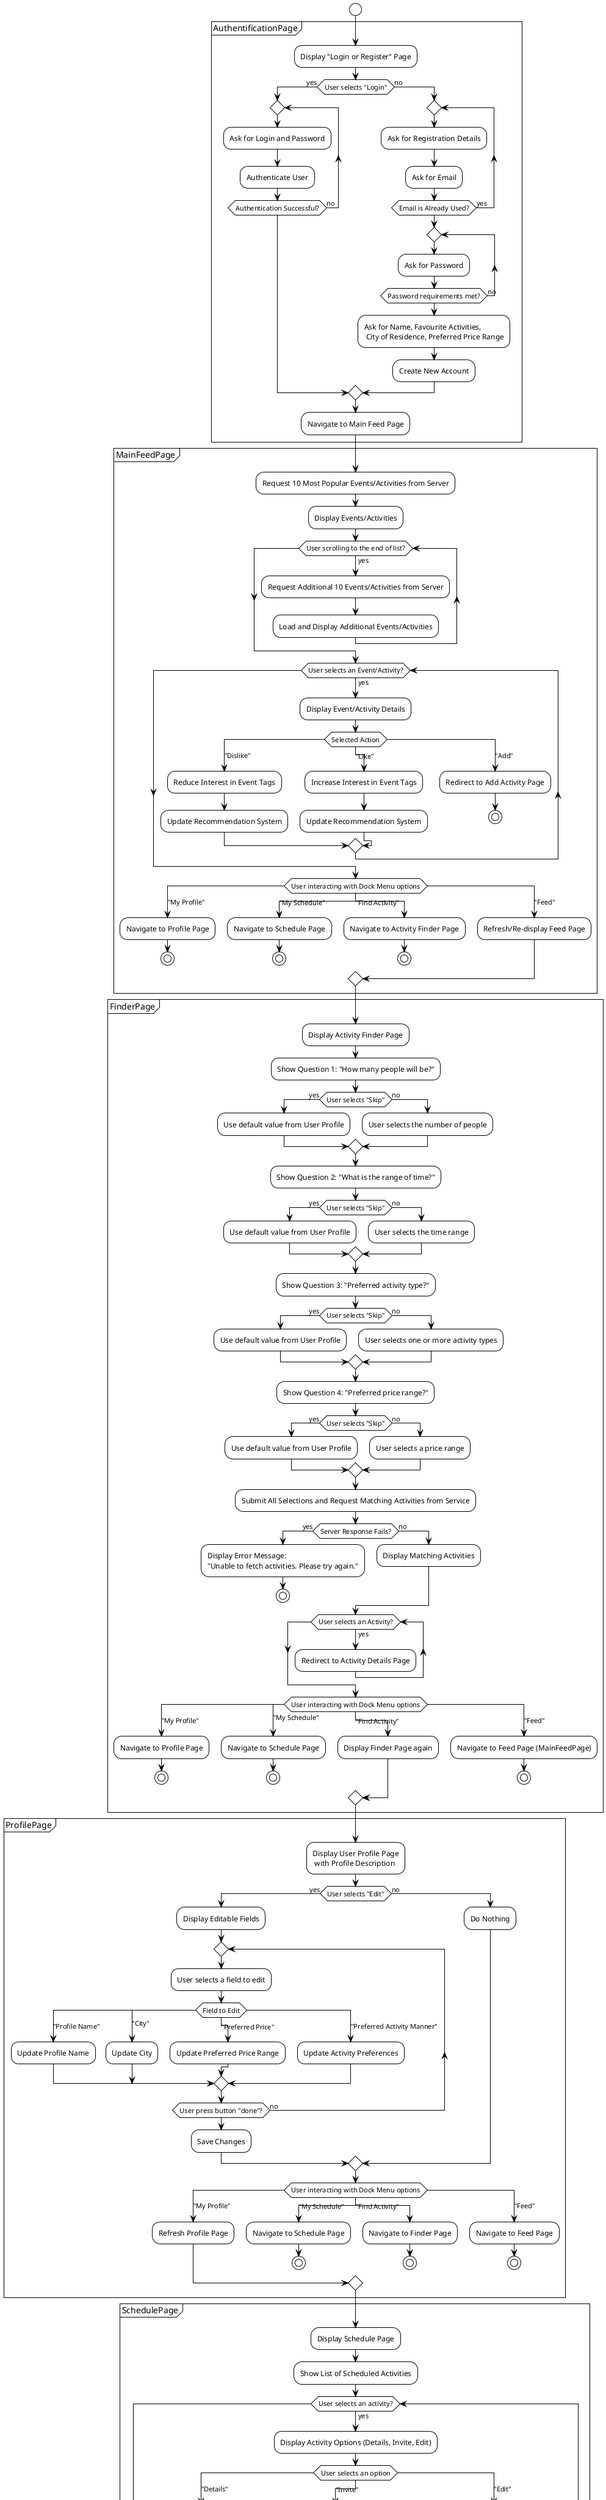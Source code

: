 @startuml

!theme plain
skinparam packageStyle rectangle

start

'==============================
' AuthentificationPage Diagram
'==============================
partition "AuthentificationPage" {
  :Display "Login or Register" Page;
  if (User selects "Login") then (yes)
    repeat
      :Ask for Login and Password;
      :Authenticate User;
    repeat while (Authentication Successful?) is (no)
  else (no)
    repeat
      :Ask for Registration Details;
      :Ask for Email;
    repeat while (Email is Already Used?) is (yes)

    repeat
      :Ask for Password;
    repeat while (Password requirements met?) is (no)

    :Ask for Name, Favourite Activities,
     City of Residence, Preferred Price Range;
    :Create New Account;
  endif

  ' Once authenticated or registered successfully:
  :Navigate to Main Feed Page;
}

'==============================
' MainFeedPage Diagram
'==============================
partition "MainFeedPage" {
  :Request 10 Most Popular Events/Activities from Server;
  :Display Events/Activities;

  while (User scrolling to the end of list?) is (yes)
    :Request Additional 10 Events/Activities from Server;
    :Load and Display Additional Events/Activities;
  endwhile

  while (User selects an Event/Activity?) is (yes)
    :Display Event/Activity Details;
    switch (Selected Action)
      case ("Dislike")
        :Reduce Interest in Event Tags;
        :Update Recommendation System;
        'Return to MainFeedPage display
      case ("Like")
        :Increase Interest in Event Tags;
        :Update Recommendation System;
        'Return to MainFeedPage display
      case ("Add")
        :Redirect to Add Activity Page;
        stop
    endswitch
  endwhile

  ' Dock Menu interactions from Main Feed
  switch (User interacting with Dock Menu options)
    case ("My Profile")
      :Navigate to Profile Page;
      stop
    case ("My Schedule")
      :Navigate to Schedule Page;
      stop
    case ("Find Activity")
      :Navigate to Activity Finder Page;
      stop
    case ("Feed")
      :Refresh/Re-display Feed Page;
      ' Remain on MainFeedPage
  endswitch
}

'==============================
' FinderPage Diagram
'==============================
partition "FinderPage" {
  :Display Activity Finder Page;

  :Show Question 1: "How many people will be?";
  if (User selects "Skip") then (yes)
    :Use default value from User Profile;
  else (no)
    :User selects the number of people;
  endif

  :Show Question 2: "What is the range of time?";
  if (User selects "Skip") then (yes)
    :Use default value from User Profile;
  else (no)
    :User selects the time range;
  endif

  :Show Question 3: "Preferred activity type?";
  if (User selects "Skip") then (yes)
    :Use default value from User Profile;
  else (no)
    :User selects one or more activity types;
  endif

  :Show Question 4: "Preferred price range?";
  if (User selects "Skip") then (yes)
    :Use default value from User Profile;
  else (no)
    :User selects a price range;
  endif

  :Submit All Selections and Request Matching Activities from Service;
  if (Server Response Fails?) then (yes)
    :Display Error Message:
    "Unable to fetch activities. Please try again.";
    stop
  else (no)
    :Display Matching Activities;
  endif

  while (User selects an Activity?) is (yes)
    :Redirect to Activity Details Page;
    ' After viewing details, user might return here or go elsewhere
  endwhile

  ' Dock Menu interactions from Finder
  switch (User interacting with Dock Menu options)
    case ("My Profile")
      :Navigate to Profile Page;
      stop
    case ("My Schedule")
      :Navigate to Schedule Page;
      stop
    case ("Find Activity")
      :Display Finder Page again;
      ' Remain on FinderPage
    case ("Feed")
      :Navigate to Feed Page (MainFeedPage);
      stop
  endswitch
}

'==============================
' ProfilePage Diagram
'==============================
partition "ProfilePage" {
  :Display User Profile Page
   with Profile Description;

  if (User selects "Edit") then (yes)
    :Display Editable Fields;
    repeat
      :User selects a field to edit;
      switch (Field to Edit)
        case ("Profile Name")
          :Update Profile Name;
        case ("City")
          :Update City;
        case ("Preferred Price")
          :Update Preferred Price Range;
        case ("Preferred Activity Manner")
          :Update Activity Preferences;
      endswitch
    repeat while (User press button "done"?) is (no)
    :Save Changes;
  else (no)
    :Do Nothing;
  endif

  ' Dock Menu interactions from Profile Page
  switch (User interacting with Dock Menu options)
    case ("My Profile")
      :Refresh Profile Page;
      ' Remain on ProfilePage
    case ("My Schedule")
      :Navigate to Schedule Page;
      stop
    case ("Find Activity")
      :Navigate to Finder Page;
      stop
    case ("Feed")
      :Navigate to Feed Page;
      stop
  endswitch
}

'==============================
' SchedulePage Diagram
'==============================
partition "SchedulePage" {
  :Display Schedule Page;
  :Show List of Scheduled Activities;

  while (User selects an activity?) is (yes)
    :Display Activity Options (Details, Invite, Edit);
    switch (User selects an option)
      case ("Details")
        :Redirect to Activity Details Page;
        ' After details, user may come back
      case ("Invite")
        :Open System Share Window;
        :Generate and Share Activity Link;
      case ("Edit")
        while (delete button pressed)
          :Show checkmarks next to each event;
          :Delete all selected activities;
        endwhile
    endswitch
  endwhile

  while (User interacting with Dock Menu?) is (yes)
    switch (User interacting with Dock Menu options)
      case ("My Profile")
        :Navigate to Profile Page;
        stop
      case ("My Schedule")
        :Refresh Schedule Page;
        ' Remain on SchedulePage
      case ("Find Activity")
        :Navigate to Finder Page;
        stop
      case ("Feed")
        :Navigate to Feed Page;
        stop
    endswitch
  endwhile

  :User exits Schedule Page;
  stop
}

@enduml
